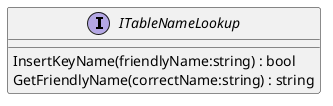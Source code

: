 @startuml
interface ITableNameLookup {
    InsertKeyName(friendlyName:string) : bool
    GetFriendlyName(correctName:string) : string
}
@enduml
